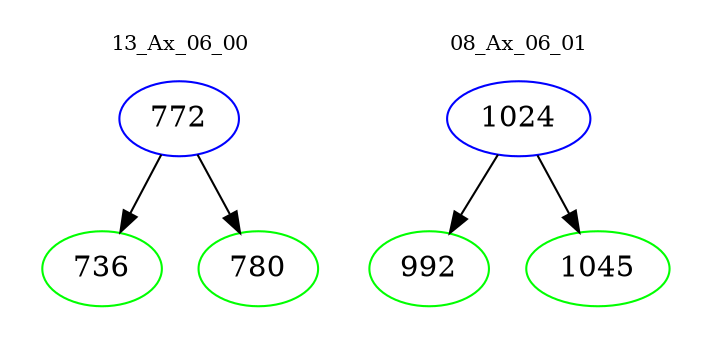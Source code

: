 digraph{
subgraph cluster_0 {
color = white
label = "13_Ax_06_00";
fontsize=10;
T0_772 [label="772", color="blue"]
T0_772 -> T0_736 [color="black"]
T0_736 [label="736", color="green"]
T0_772 -> T0_780 [color="black"]
T0_780 [label="780", color="green"]
}
subgraph cluster_1 {
color = white
label = "08_Ax_06_01";
fontsize=10;
T1_1024 [label="1024", color="blue"]
T1_1024 -> T1_992 [color="black"]
T1_992 [label="992", color="green"]
T1_1024 -> T1_1045 [color="black"]
T1_1045 [label="1045", color="green"]
}
}
